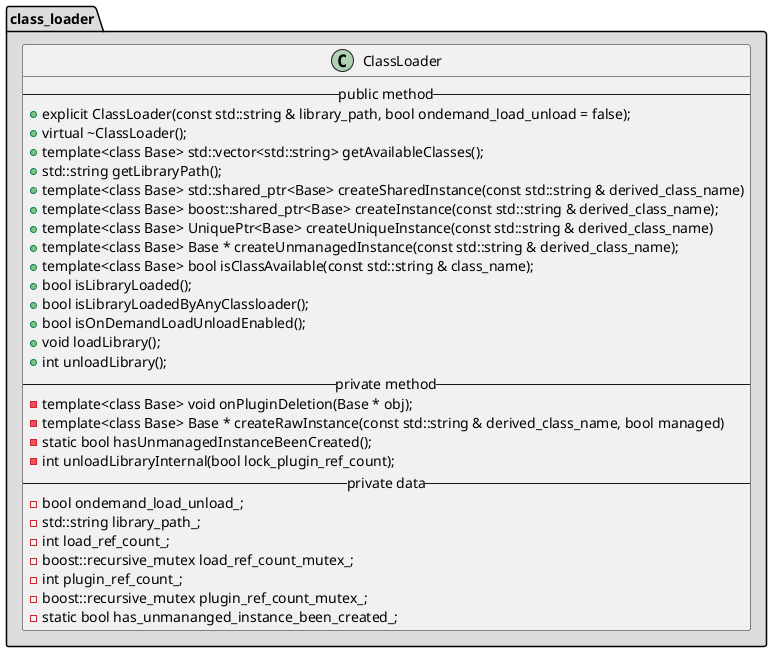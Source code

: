 @startuml
namespace class_loader #DDDDDD {
'note top of AbstractMetaObjectBase : typedef std::vector<class_loader::ClassLoader *> ClassLoaderVector;
class ClassLoader {
-- public method --
+explicit ClassLoader(const std::string & library_path, bool ondemand_load_unload = false);
+virtual ~ClassLoader();
+template<class Base> std::vector<std::string> getAvailableClasses();
+std::string getLibraryPath();
+template<class Base> std::shared_ptr<Base> createSharedInstance(const std::string & derived_class_name)
+template<class Base> boost::shared_ptr<Base> createInstance(const std::string & derived_class_name);
+template<class Base> UniquePtr<Base> createUniqueInstance(const std::string & derived_class_name)
+template<class Base> Base * createUnmanagedInstance(const std::string & derived_class_name);
+template<class Base> bool isClassAvailable(const std::string & class_name);
+bool isLibraryLoaded();
+bool isLibraryLoadedByAnyClassloader();
+bool isOnDemandLoadUnloadEnabled();
+void loadLibrary();
+int unloadLibrary();
-- private method --
-template<class Base> void onPluginDeletion(Base * obj);
-template<class Base> Base * createRawInstance(const std::string & derived_class_name, bool managed)
-static bool hasUnmanagedInstanceBeenCreated();
-int unloadLibraryInternal(bool lock_plugin_ref_count);
-- private data --
-bool ondemand_load_unload_;
-std::string library_path_;
-int load_ref_count_;
-boost::recursive_mutex load_ref_count_mutex_;
-int plugin_ref_count_;
-boost::recursive_mutex plugin_ref_count_mutex_;
-static bool has_unmananged_instance_been_created_;
}

@enduml